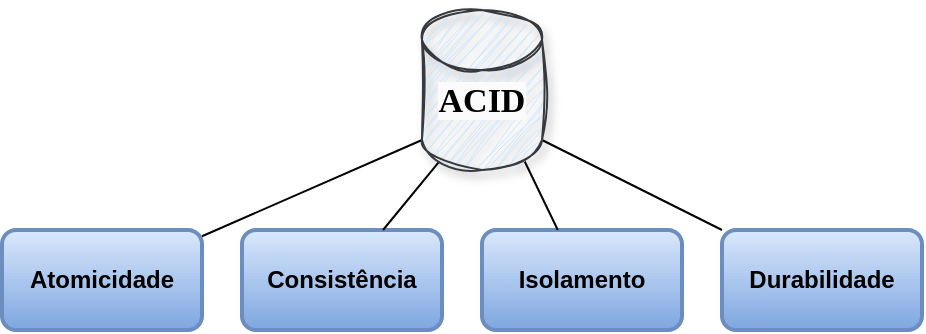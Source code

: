<mxfile version="22.0.8" type="github">
  <diagram name="Page-1" id="ydgzedy_VkxwKU0zGz_Y">
    <mxGraphModel dx="1434" dy="834" grid="1" gridSize="10" guides="1" tooltips="1" connect="1" arrows="1" fold="1" page="1" pageScale="1" pageWidth="827" pageHeight="1169" math="0" shadow="0">
      <root>
        <mxCell id="0" />
        <mxCell id="1" parent="0" />
        <mxCell id="3" value="Atomicidade" style="rounded=1;absoluteArcSize=1;arcSize=14;whiteSpace=wrap;strokeWidth=2;fillColor=#dae8fc;strokeColor=#6c8ebf;fixedWidth=0;aspect=fixed;gradientColor=#7ea6e0;fontStyle=1" parent="1" vertex="1">
          <mxGeometry x="20" y="120" width="100" height="50" as="geometry" />
        </mxCell>
        <mxCell id="4" value="Consistência" style="rounded=1;absoluteArcSize=1;arcSize=14;whiteSpace=wrap;strokeWidth=2;fillColor=#dae8fc;strokeColor=#6c8ebf;gradientColor=#7ea6e0;fontStyle=1" parent="1" vertex="1">
          <mxGeometry x="140" y="120" width="100" height="50" as="geometry" />
        </mxCell>
        <mxCell id="5" value="Isolamento" style="rounded=1;absoluteArcSize=1;arcSize=14;whiteSpace=wrap;strokeWidth=2;fillColor=#dae8fc;strokeColor=#6c8ebf;gradientColor=#7ea6e0;fontStyle=1" parent="1" vertex="1">
          <mxGeometry x="260" y="120" width="100" height="50" as="geometry" />
        </mxCell>
        <mxCell id="6" value="Durabilidade" style="rounded=1;absoluteArcSize=1;arcSize=14;whiteSpace=wrap;strokeWidth=2;fillColor=#dae8fc;strokeColor=#6c8ebf;gradientColor=#7ea6e0;fontStyle=1" parent="1" vertex="1">
          <mxGeometry x="380" y="120" width="100" height="50" as="geometry" />
        </mxCell>
        <mxCell id="7" style="endArrow=none;fontStyle=1;exitX=0;exitY=1;exitDx=0;exitDy=-15;exitPerimeter=0;" parent="1" source="9og4h5ZDFNJ4oRa0KRMt-10" target="3" edge="1">
          <mxGeometry relative="1" as="geometry">
            <mxPoint x="224.969" y="52.976" as="sourcePoint" />
          </mxGeometry>
        </mxCell>
        <mxCell id="8" style="endArrow=none;fontStyle=1;exitX=0.145;exitY=1;exitDx=0;exitDy=-4.35;exitPerimeter=0;" parent="1" source="9og4h5ZDFNJ4oRa0KRMt-10" target="4" edge="1">
          <mxGeometry relative="1" as="geometry">
            <mxPoint x="237" y="65" as="sourcePoint" />
          </mxGeometry>
        </mxCell>
        <mxCell id="9" style="endArrow=none;fontStyle=1;exitX=0.855;exitY=1;exitDx=0;exitDy=-4.35;exitPerimeter=0;" parent="1" source="9og4h5ZDFNJ4oRa0KRMt-10" target="5" edge="1">
          <mxGeometry relative="1" as="geometry">
            <mxPoint x="271" y="60" as="sourcePoint" />
          </mxGeometry>
        </mxCell>
        <mxCell id="10" style="endArrow=none;fontStyle=1;exitX=1;exitY=1;exitDx=0;exitDy=-15;exitPerimeter=0;" parent="1" source="9og4h5ZDFNJ4oRa0KRMt-10" target="6" edge="1">
          <mxGeometry relative="1" as="geometry">
            <mxPoint x="284.618" y="53.648" as="sourcePoint" />
          </mxGeometry>
        </mxCell>
        <mxCell id="9og4h5ZDFNJ4oRa0KRMt-10" value="&#xa;&lt;span style=&quot;color: rgb(0, 0, 0); font-family: &amp;quot;Comic Sans MS&amp;quot;; font-size: 17px; font-style: normal; font-variant-ligatures: normal; font-variant-caps: normal; font-weight: 700; letter-spacing: normal; orphans: 2; text-align: center; text-indent: 0px; text-transform: none; widows: 2; word-spacing: 0px; -webkit-text-stroke-width: 0px; background-color: rgb(251, 251, 251); text-decoration-thickness: initial; text-decoration-style: initial; text-decoration-color: initial; float: none; display: inline !important;&quot;&gt;ACID&lt;/span&gt;&#xa;&#xa;" style="shape=cylinder3;whiteSpace=wrap;html=1;boundedLbl=1;backgroundOutline=1;size=15;fillColor=#cce5ff;strokeColor=#36393d;sketch=1;curveFitting=1;jiggle=2;shadow=1;" vertex="1" parent="1">
          <mxGeometry x="230" y="10" width="60" height="80" as="geometry" />
        </mxCell>
      </root>
    </mxGraphModel>
  </diagram>
</mxfile>

